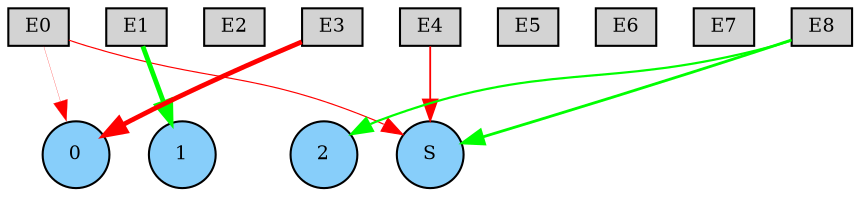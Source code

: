 digraph {
	node [fontsize=9 height=0.2 shape=circle width=0.2]
	subgraph inputs {
		node [shape=box style=filled]
		rank=source
		E0 [fillcolor=lightgray]
		E1 [fillcolor=lightgray]
		E0 -> E1 [style=invis]
		E2 [fillcolor=lightgray]
		E1 -> E2 [style=invis]
		E3 [fillcolor=lightgray]
		E2 -> E3 [style=invis]
		E4 [fillcolor=lightgray]
		E3 -> E4 [style=invis]
		E5 [fillcolor=lightgray]
		E4 -> E5 [style=invis]
		E6 [fillcolor=lightgray]
		E5 -> E6 [style=invis]
		E7 [fillcolor=lightgray]
		E6 -> E7 [style=invis]
		E8 [fillcolor=lightgray]
		E7 -> E8 [style=invis]
	}
	subgraph outputs {
		node [style=filled]
		rank=sink
		0 [fillcolor=lightskyblue fontsize=9 height=0.2 shape=circle width=0.2]
		1 [fillcolor=lightskyblue fontsize=9 height=0.2 shape=circle width=0.2]
		0 -> 1 [style=invis]
		2 [fillcolor=lightskyblue fontsize=9 height=0.2 shape=circle width=0.2]
		1 -> 2 [style=invis]
		S [fillcolor=lightskyblue fontsize=9 height=0.2 shape=circle width=0.2]
		2 -> S [style=invis]
	}
	E8 -> 2 [color=green penwidth=1.055376491691945 style=solid]
	E3 -> 0 [color=red penwidth=2.305568302829216 style=solid]
	E4 -> S [color=red penwidth=0.8735267769244801 style=solid]
	E1 -> 1 [color=green penwidth=2.3242376839312486 style=solid]
	E8 -> S [color=green penwidth=1.3483645447811266 style=solid]
	E0 -> S [color=red penwidth=0.5588677653279178 style=solid]
	E0 -> 0 [color=red penwidth=0.11210380428190747 style=solid]
}
